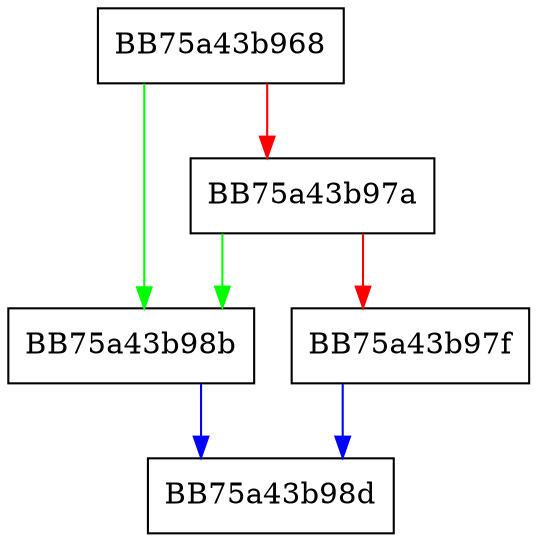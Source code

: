 digraph GetLoadedHiveKey {
  node [shape="box"];
  graph [splines=ortho];
  BB75a43b968 -> BB75a43b98b [color="green"];
  BB75a43b968 -> BB75a43b97a [color="red"];
  BB75a43b97a -> BB75a43b98b [color="green"];
  BB75a43b97a -> BB75a43b97f [color="red"];
  BB75a43b97f -> BB75a43b98d [color="blue"];
  BB75a43b98b -> BB75a43b98d [color="blue"];
}